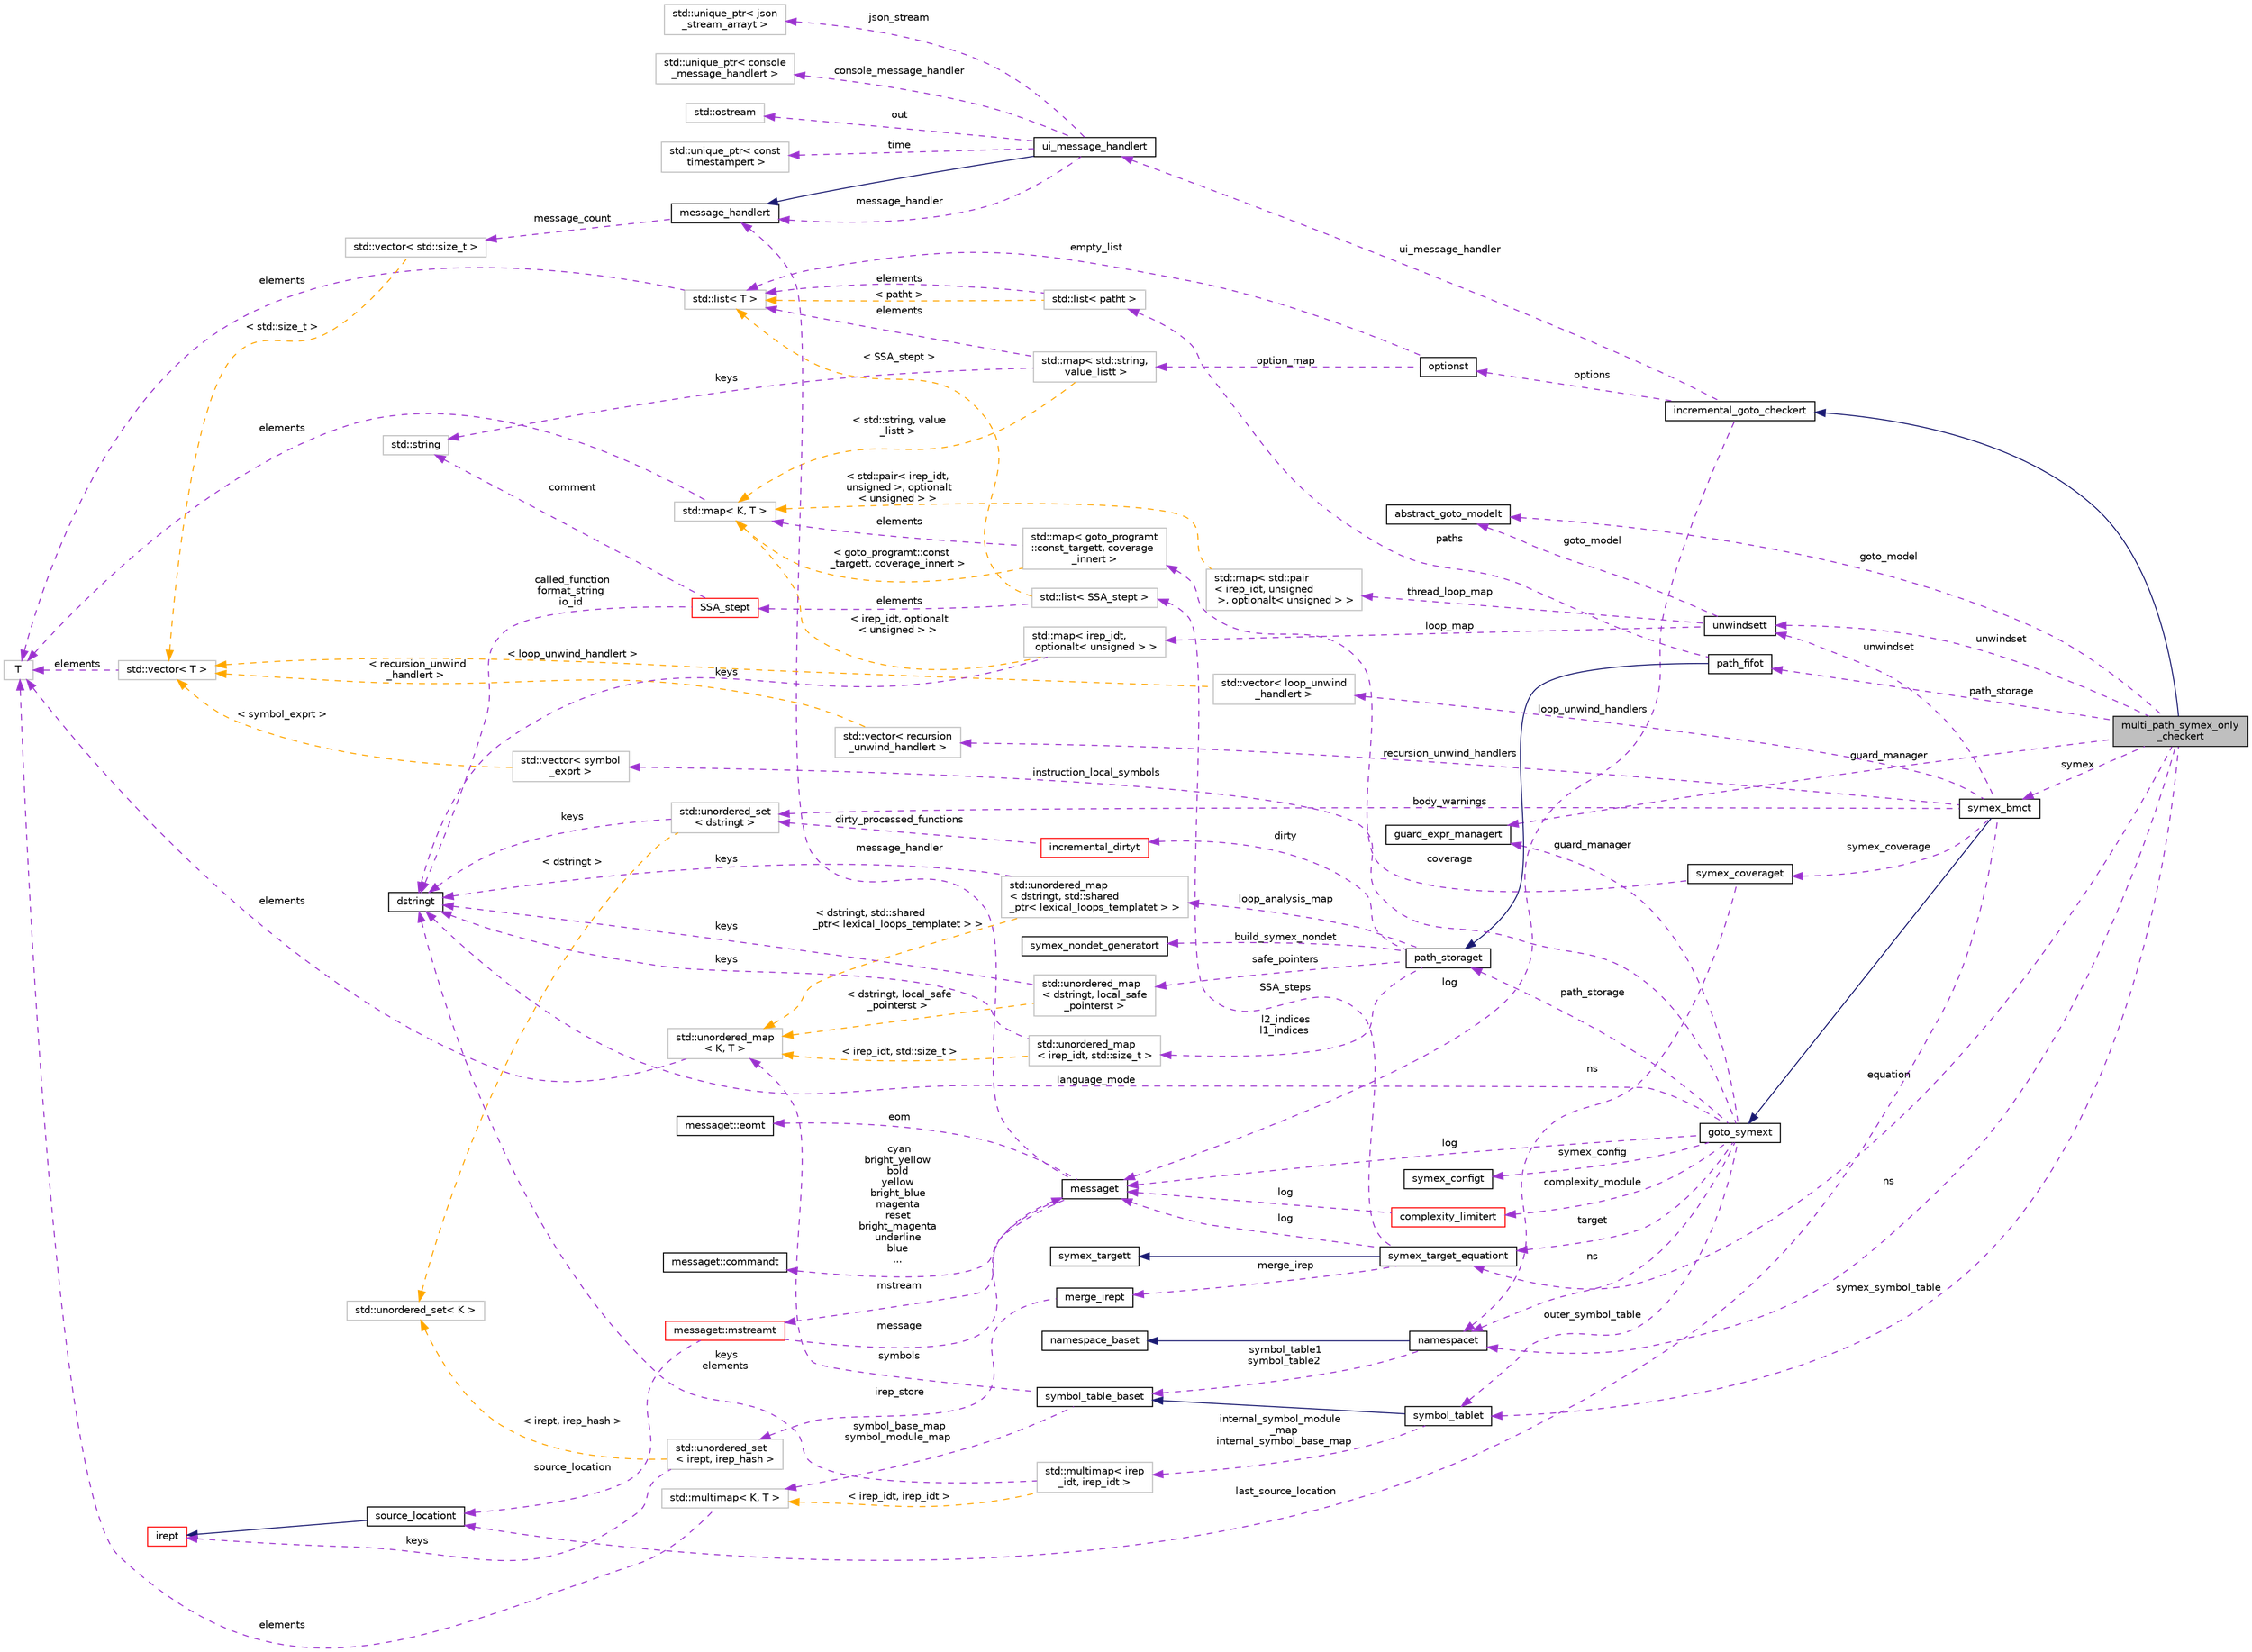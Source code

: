 digraph "multi_path_symex_only_checkert"
{
 // LATEX_PDF_SIZE
  bgcolor="transparent";
  edge [fontname="Helvetica",fontsize="10",labelfontname="Helvetica",labelfontsize="10"];
  node [fontname="Helvetica",fontsize="10",shape=record];
  rankdir="LR";
  Node1 [label="multi_path_symex_only\l_checkert",height=0.2,width=0.4,color="black", fillcolor="grey75", style="filled", fontcolor="black",tooltip=" "];
  Node2 -> Node1 [dir="back",color="midnightblue",fontsize="10",style="solid",fontname="Helvetica"];
  Node2 [label="incremental_goto_checkert",height=0.2,width=0.4,color="black",URL="$classincremental__goto__checkert.html",tooltip="An implementation of incremental_goto_checkert provides functionality for checking a set of propertie..."];
  Node3 -> Node2 [dir="back",color="darkorchid3",fontsize="10",style="dashed",label=" options" ,fontname="Helvetica"];
  Node3 [label="optionst",height=0.2,width=0.4,color="black",URL="$classoptionst.html",tooltip=" "];
  Node4 -> Node3 [dir="back",color="darkorchid3",fontsize="10",style="dashed",label=" empty_list" ,fontname="Helvetica"];
  Node4 [label="std::list\< T \>",height=0.2,width=0.4,color="grey75",tooltip="STL class."];
  Node5 -> Node4 [dir="back",color="darkorchid3",fontsize="10",style="dashed",label=" elements" ,fontname="Helvetica"];
  Node5 [label="T",height=0.2,width=0.4,color="grey75",tooltip=" "];
  Node6 -> Node3 [dir="back",color="darkorchid3",fontsize="10",style="dashed",label=" option_map" ,fontname="Helvetica"];
  Node6 [label="std::map\< std::string,\l value_listt \>",height=0.2,width=0.4,color="grey75",tooltip=" "];
  Node4 -> Node6 [dir="back",color="darkorchid3",fontsize="10",style="dashed",label=" elements" ,fontname="Helvetica"];
  Node7 -> Node6 [dir="back",color="darkorchid3",fontsize="10",style="dashed",label=" keys" ,fontname="Helvetica"];
  Node7 [label="std::string",height=0.2,width=0.4,color="grey75",tooltip="STL class."];
  Node9 -> Node6 [dir="back",color="orange",fontsize="10",style="dashed",label=" \< std::string, value\l_listt \>" ,fontname="Helvetica"];
  Node9 [label="std::map\< K, T \>",height=0.2,width=0.4,color="grey75",tooltip="STL class."];
  Node5 -> Node9 [dir="back",color="darkorchid3",fontsize="10",style="dashed",label=" elements" ,fontname="Helvetica"];
  Node11 -> Node2 [dir="back",color="darkorchid3",fontsize="10",style="dashed",label=" log" ,fontname="Helvetica"];
  Node11 [label="messaget",height=0.2,width=0.4,color="black",URL="$classmessaget.html",tooltip="Class that provides messages with a built-in verbosity 'level'."];
  Node12 -> Node11 [dir="back",color="darkorchid3",fontsize="10",style="dashed",label=" message_handler" ,fontname="Helvetica"];
  Node12 [label="message_handlert",height=0.2,width=0.4,color="black",URL="$classmessage__handlert.html",tooltip=" "];
  Node13 -> Node12 [dir="back",color="darkorchid3",fontsize="10",style="dashed",label=" message_count" ,fontname="Helvetica"];
  Node13 [label="std::vector\< std::size_t \>",height=0.2,width=0.4,color="grey75",tooltip=" "];
  Node14 -> Node13 [dir="back",color="orange",fontsize="10",style="dashed",label=" \< std::size_t \>" ,fontname="Helvetica"];
  Node14 [label="std::vector\< T \>",height=0.2,width=0.4,color="grey75",tooltip="STL class."];
  Node5 -> Node14 [dir="back",color="darkorchid3",fontsize="10",style="dashed",label=" elements" ,fontname="Helvetica"];
  Node15 -> Node11 [dir="back",color="darkorchid3",fontsize="10",style="dashed",label=" cyan\nbright_yellow\nbold\nyellow\nbright_blue\nmagenta\nreset\nbright_magenta\nunderline\nblue\n..." ,fontname="Helvetica"];
  Node15 [label="messaget::commandt",height=0.2,width=0.4,color="black",URL="$classmessaget_1_1commandt.html",tooltip=" "];
  Node16 -> Node11 [dir="back",color="darkorchid3",fontsize="10",style="dashed",label=" mstream" ,fontname="Helvetica"];
  Node16 [label="messaget::mstreamt",height=0.2,width=0.4,color="red",URL="$classmessaget_1_1mstreamt.html",tooltip=" "];
  Node11 -> Node16 [dir="back",color="darkorchid3",fontsize="10",style="dashed",label=" message" ,fontname="Helvetica"];
  Node22 -> Node16 [dir="back",color="darkorchid3",fontsize="10",style="dashed",label=" source_location" ,fontname="Helvetica"];
  Node22 [label="source_locationt",height=0.2,width=0.4,color="black",URL="$classsource__locationt.html",tooltip=" "];
  Node23 -> Node22 [dir="back",color="midnightblue",fontsize="10",style="solid",fontname="Helvetica"];
  Node23 [label="irept",height=0.2,width=0.4,color="red",URL="$classirept.html",tooltip="There are a large number of kinds of tree structured or tree-like data in CPROVER."];
  Node30 -> Node11 [dir="back",color="darkorchid3",fontsize="10",style="dashed",label=" eom" ,fontname="Helvetica"];
  Node30 [label="messaget::eomt",height=0.2,width=0.4,color="black",URL="$classmessaget_1_1eomt.html",tooltip=" "];
  Node31 -> Node2 [dir="back",color="darkorchid3",fontsize="10",style="dashed",label=" ui_message_handler" ,fontname="Helvetica"];
  Node31 [label="ui_message_handlert",height=0.2,width=0.4,color="black",URL="$classui__message__handlert.html",tooltip=" "];
  Node12 -> Node31 [dir="back",color="midnightblue",fontsize="10",style="solid",fontname="Helvetica"];
  Node12 -> Node31 [dir="back",color="darkorchid3",fontsize="10",style="dashed",label=" message_handler" ,fontname="Helvetica"];
  Node32 -> Node31 [dir="back",color="darkorchid3",fontsize="10",style="dashed",label=" json_stream" ,fontname="Helvetica"];
  Node32 [label="std::unique_ptr\< json\l_stream_arrayt \>",height=0.2,width=0.4,color="grey75",tooltip=" "];
  Node42 -> Node31 [dir="back",color="darkorchid3",fontsize="10",style="dashed",label=" console_message_handler" ,fontname="Helvetica"];
  Node42 [label="std::unique_ptr\< console\l_message_handlert \>",height=0.2,width=0.4,color="grey75",tooltip=" "];
  Node40 -> Node31 [dir="back",color="darkorchid3",fontsize="10",style="dashed",label=" out" ,fontname="Helvetica"];
  Node40 [label="std::ostream",height=0.2,width=0.4,color="grey75",tooltip="STL class."];
  Node44 -> Node31 [dir="back",color="darkorchid3",fontsize="10",style="dashed",label=" time" ,fontname="Helvetica"];
  Node44 [label="std::unique_ptr\< const\l timestampert \>",height=0.2,width=0.4,color="grey75",tooltip=" "];
  Node46 -> Node1 [dir="back",color="darkorchid3",fontsize="10",style="dashed",label=" symex_symbol_table" ,fontname="Helvetica"];
  Node46 [label="symbol_tablet",height=0.2,width=0.4,color="black",URL="$classsymbol__tablet.html",tooltip="The symbol table."];
  Node47 -> Node46 [dir="back",color="midnightblue",fontsize="10",style="solid",fontname="Helvetica"];
  Node47 [label="symbol_table_baset",height=0.2,width=0.4,color="black",URL="$classsymbol__table__baset.html",tooltip="The symbol table base class interface."];
  Node48 -> Node47 [dir="back",color="darkorchid3",fontsize="10",style="dashed",label=" symbol_base_map\nsymbol_module_map" ,fontname="Helvetica"];
  Node48 [label="std::multimap\< K, T \>",height=0.2,width=0.4,color="grey75",tooltip="STL class."];
  Node5 -> Node48 [dir="back",color="darkorchid3",fontsize="10",style="dashed",label=" elements" ,fontname="Helvetica"];
  Node49 -> Node47 [dir="back",color="darkorchid3",fontsize="10",style="dashed",label=" symbols" ,fontname="Helvetica"];
  Node49 [label="std::unordered_map\l\< K, T \>",height=0.2,width=0.4,color="grey75",tooltip="STL class."];
  Node5 -> Node49 [dir="back",color="darkorchid3",fontsize="10",style="dashed",label=" elements" ,fontname="Helvetica"];
  Node50 -> Node46 [dir="back",color="darkorchid3",fontsize="10",style="dashed",label=" internal_symbol_module\l_map\ninternal_symbol_base_map" ,fontname="Helvetica"];
  Node50 [label="std::multimap\< irep\l_idt, irep_idt \>",height=0.2,width=0.4,color="grey75",tooltip=" "];
  Node28 -> Node50 [dir="back",color="darkorchid3",fontsize="10",style="dashed",label=" keys\nelements" ,fontname="Helvetica"];
  Node28 [label="dstringt",height=0.2,width=0.4,color="black",URL="$classdstringt.html",tooltip="dstringt has one field, an unsigned integer no which is an index into a static table of strings."];
  Node48 -> Node50 [dir="back",color="orange",fontsize="10",style="dashed",label=" \< irep_idt, irep_idt \>" ,fontname="Helvetica"];
  Node51 -> Node1 [dir="back",color="darkorchid3",fontsize="10",style="dashed",label=" guard_manager" ,fontname="Helvetica"];
  Node51 [label="guard_expr_managert",height=0.2,width=0.4,color="black",URL="$structguard__expr__managert.html",tooltip="This is unused by this implementation of guards, but can be used by other implementations of the same..."];
  Node52 -> Node1 [dir="back",color="darkorchid3",fontsize="10",style="dashed",label=" ns" ,fontname="Helvetica"];
  Node52 [label="namespacet",height=0.2,width=0.4,color="black",URL="$classnamespacet.html",tooltip="A namespacet is essentially one or two symbol tables bound together, to allow for symbol lookups in t..."];
  Node53 -> Node52 [dir="back",color="midnightblue",fontsize="10",style="solid",fontname="Helvetica"];
  Node53 [label="namespace_baset",height=0.2,width=0.4,color="black",URL="$classnamespace__baset.html",tooltip="Basic interface for a namespace."];
  Node47 -> Node52 [dir="back",color="darkorchid3",fontsize="10",style="dashed",label=" symbol_table1\nsymbol_table2" ,fontname="Helvetica"];
  Node54 -> Node1 [dir="back",color="darkorchid3",fontsize="10",style="dashed",label=" path_storage" ,fontname="Helvetica"];
  Node54 [label="path_fifot",height=0.2,width=0.4,color="black",URL="$classpath__fifot.html",tooltip="FIFO save queue: paths are resumed in the order that they were saved."];
  Node55 -> Node54 [dir="back",color="midnightblue",fontsize="10",style="solid",fontname="Helvetica"];
  Node55 [label="path_storaget",height=0.2,width=0.4,color="black",URL="$classpath__storaget.html",tooltip="Storage for symbolic execution paths to be resumed later."];
  Node56 -> Node55 [dir="back",color="darkorchid3",fontsize="10",style="dashed",label=" safe_pointers" ,fontname="Helvetica"];
  Node56 [label="std::unordered_map\l\< dstringt, local_safe\l_pointerst \>",height=0.2,width=0.4,color="grey75",tooltip=" "];
  Node28 -> Node56 [dir="back",color="darkorchid3",fontsize="10",style="dashed",label=" keys" ,fontname="Helvetica"];
  Node49 -> Node56 [dir="back",color="orange",fontsize="10",style="dashed",label=" \< dstringt, local_safe\l_pointerst \>" ,fontname="Helvetica"];
  Node62 -> Node55 [dir="back",color="darkorchid3",fontsize="10",style="dashed",label=" dirty" ,fontname="Helvetica"];
  Node62 [label="incremental_dirtyt",height=0.2,width=0.4,color="red",URL="$classincremental__dirtyt.html",tooltip="Wrapper for dirtyt that permits incremental population, ensuring each function is analysed exactly on..."];
  Node63 -> Node62 [dir="back",color="darkorchid3",fontsize="10",style="dashed",label=" dirty_processed_functions" ,fontname="Helvetica"];
  Node63 [label="std::unordered_set\l\< dstringt \>",height=0.2,width=0.4,color="grey75",tooltip=" "];
  Node28 -> Node63 [dir="back",color="darkorchid3",fontsize="10",style="dashed",label=" keys" ,fontname="Helvetica"];
  Node64 -> Node63 [dir="back",color="orange",fontsize="10",style="dashed",label=" \< dstringt \>" ,fontname="Helvetica"];
  Node64 [label="std::unordered_set\< K \>",height=0.2,width=0.4,color="grey75",tooltip="STL class."];
  Node66 -> Node55 [dir="back",color="darkorchid3",fontsize="10",style="dashed",label=" build_symex_nondet" ,fontname="Helvetica"];
  Node66 [label="symex_nondet_generatort",height=0.2,width=0.4,color="black",URL="$classsymex__nondet__generatort.html",tooltip="Functor generating fresh nondet symbols."];
  Node67 -> Node55 [dir="back",color="darkorchid3",fontsize="10",style="dashed",label=" loop_analysis_map" ,fontname="Helvetica"];
  Node67 [label="std::unordered_map\l\< dstringt, std::shared\l_ptr\< lexical_loops_templatet \> \>",height=0.2,width=0.4,color="grey75",tooltip=" "];
  Node28 -> Node67 [dir="back",color="darkorchid3",fontsize="10",style="dashed",label=" keys" ,fontname="Helvetica"];
  Node49 -> Node67 [dir="back",color="orange",fontsize="10",style="dashed",label=" \< dstringt, std::shared\l_ptr\< lexical_loops_templatet \> \>" ,fontname="Helvetica"];
  Node75 -> Node55 [dir="back",color="darkorchid3",fontsize="10",style="dashed",label=" l2_indices\nl1_indices" ,fontname="Helvetica"];
  Node75 [label="std::unordered_map\l\< irep_idt, std::size_t \>",height=0.2,width=0.4,color="grey75",tooltip=" "];
  Node28 -> Node75 [dir="back",color="darkorchid3",fontsize="10",style="dashed",label=" keys" ,fontname="Helvetica"];
  Node49 -> Node75 [dir="back",color="orange",fontsize="10",style="dashed",label=" \< irep_idt, std::size_t \>" ,fontname="Helvetica"];
  Node76 -> Node54 [dir="back",color="darkorchid3",fontsize="10",style="dashed",label=" paths" ,fontname="Helvetica"];
  Node76 [label="std::list\< patht \>",height=0.2,width=0.4,color="grey75",tooltip=" "];
  Node4 -> Node76 [dir="back",color="darkorchid3",fontsize="10",style="dashed",label=" elements" ,fontname="Helvetica"];
  Node4 -> Node76 [dir="back",color="orange",fontsize="10",style="dashed",label=" \< patht \>" ,fontname="Helvetica"];
  Node77 -> Node1 [dir="back",color="darkorchid3",fontsize="10",style="dashed",label=" equation" ,fontname="Helvetica"];
  Node77 [label="symex_target_equationt",height=0.2,width=0.4,color="black",URL="$classsymex__target__equationt.html",tooltip="Inheriting the interface of symex_targett this class represents the SSA form of the input program as ..."];
  Node78 -> Node77 [dir="back",color="midnightblue",fontsize="10",style="solid",fontname="Helvetica"];
  Node78 [label="symex_targett",height=0.2,width=0.4,color="black",URL="$classsymex__targett.html",tooltip="The interface of the target container for symbolic execution to record its symbolic steps into."];
  Node11 -> Node77 [dir="back",color="darkorchid3",fontsize="10",style="dashed",label=" log" ,fontname="Helvetica"];
  Node79 -> Node77 [dir="back",color="darkorchid3",fontsize="10",style="dashed",label=" merge_irep" ,fontname="Helvetica"];
  Node79 [label="merge_irept",height=0.2,width=0.4,color="black",URL="$classmerge__irept.html",tooltip=" "];
  Node80 -> Node79 [dir="back",color="darkorchid3",fontsize="10",style="dashed",label=" irep_store" ,fontname="Helvetica"];
  Node80 [label="std::unordered_set\l\< irept, irep_hash \>",height=0.2,width=0.4,color="grey75",tooltip=" "];
  Node23 -> Node80 [dir="back",color="darkorchid3",fontsize="10",style="dashed",label=" keys" ,fontname="Helvetica"];
  Node64 -> Node80 [dir="back",color="orange",fontsize="10",style="dashed",label=" \< irept, irep_hash \>" ,fontname="Helvetica"];
  Node81 -> Node77 [dir="back",color="darkorchid3",fontsize="10",style="dashed",label=" SSA_steps" ,fontname="Helvetica"];
  Node81 [label="std::list\< SSA_stept \>",height=0.2,width=0.4,color="grey75",tooltip=" "];
  Node82 -> Node81 [dir="back",color="darkorchid3",fontsize="10",style="dashed",label=" elements" ,fontname="Helvetica"];
  Node82 [label="SSA_stept",height=0.2,width=0.4,color="red",URL="$class_s_s_a__stept.html",tooltip="Single SSA step in the equation."];
  Node28 -> Node82 [dir="back",color="darkorchid3",fontsize="10",style="dashed",label=" called_function\nformat_string\nio_id" ,fontname="Helvetica"];
  Node7 -> Node82 [dir="back",color="darkorchid3",fontsize="10",style="dashed",label=" comment" ,fontname="Helvetica"];
  Node4 -> Node81 [dir="back",color="orange",fontsize="10",style="dashed",label=" \< SSA_stept \>" ,fontname="Helvetica"];
  Node90 -> Node1 [dir="back",color="darkorchid3",fontsize="10",style="dashed",label=" goto_model" ,fontname="Helvetica"];
  Node90 [label="abstract_goto_modelt",height=0.2,width=0.4,color="black",URL="$classabstract__goto__modelt.html",tooltip="Abstract interface to eager or lazy GOTO models."];
  Node91 -> Node1 [dir="back",color="darkorchid3",fontsize="10",style="dashed",label=" symex" ,fontname="Helvetica"];
  Node91 [label="symex_bmct",height=0.2,width=0.4,color="black",URL="$classsymex__bmct.html",tooltip=" "];
  Node92 -> Node91 [dir="back",color="midnightblue",fontsize="10",style="solid",fontname="Helvetica"];
  Node92 [label="goto_symext",height=0.2,width=0.4,color="black",URL="$classgoto__symext.html",tooltip="The main class for the forward symbolic simulator."];
  Node46 -> Node92 [dir="back",color="darkorchid3",fontsize="10",style="dashed",label=" outer_symbol_table" ,fontname="Helvetica"];
  Node11 -> Node92 [dir="back",color="darkorchid3",fontsize="10",style="dashed",label=" log" ,fontname="Helvetica"];
  Node55 -> Node92 [dir="back",color="darkorchid3",fontsize="10",style="dashed",label=" path_storage" ,fontname="Helvetica"];
  Node51 -> Node92 [dir="back",color="darkorchid3",fontsize="10",style="dashed",label=" guard_manager" ,fontname="Helvetica"];
  Node52 -> Node92 [dir="back",color="darkorchid3",fontsize="10",style="dashed",label=" ns" ,fontname="Helvetica"];
  Node77 -> Node92 [dir="back",color="darkorchid3",fontsize="10",style="dashed",label=" target" ,fontname="Helvetica"];
  Node93 -> Node92 [dir="back",color="darkorchid3",fontsize="10",style="dashed",label=" instruction_local_symbols" ,fontname="Helvetica"];
  Node93 [label="std::vector\< symbol\l_exprt \>",height=0.2,width=0.4,color="grey75",tooltip=" "];
  Node14 -> Node93 [dir="back",color="orange",fontsize="10",style="dashed",label=" \< symbol_exprt \>" ,fontname="Helvetica"];
  Node28 -> Node92 [dir="back",color="darkorchid3",fontsize="10",style="dashed",label=" language_mode" ,fontname="Helvetica"];
  Node94 -> Node92 [dir="back",color="darkorchid3",fontsize="10",style="dashed",label=" complexity_module" ,fontname="Helvetica"];
  Node94 [label="complexity_limitert",height=0.2,width=0.4,color="red",URL="$classcomplexity__limitert.html",tooltip="Symex complexity module."];
  Node11 -> Node94 [dir="back",color="darkorchid3",fontsize="10",style="dashed",label=" log" ,fontname="Helvetica"];
  Node97 -> Node92 [dir="back",color="darkorchid3",fontsize="10",style="dashed",label=" symex_config" ,fontname="Helvetica"];
  Node97 [label="symex_configt",height=0.2,width=0.4,color="black",URL="$structsymex__configt.html",tooltip="Configuration used for a symbolic execution."];
  Node63 -> Node91 [dir="back",color="darkorchid3",fontsize="10",style="dashed",label=" body_warnings" ,fontname="Helvetica"];
  Node98 -> Node91 [dir="back",color="darkorchid3",fontsize="10",style="dashed",label=" recursion_unwind_handlers" ,fontname="Helvetica"];
  Node98 [label="std::vector\< recursion\l_unwind_handlert \>",height=0.2,width=0.4,color="grey75",tooltip=" "];
  Node14 -> Node98 [dir="back",color="orange",fontsize="10",style="dashed",label=" \< recursion_unwind\l_handlert \>" ,fontname="Helvetica"];
  Node99 -> Node91 [dir="back",color="darkorchid3",fontsize="10",style="dashed",label=" symex_coverage" ,fontname="Helvetica"];
  Node99 [label="symex_coveraget",height=0.2,width=0.4,color="black",URL="$classsymex__coveraget.html",tooltip=" "];
  Node100 -> Node99 [dir="back",color="darkorchid3",fontsize="10",style="dashed",label=" coverage" ,fontname="Helvetica"];
  Node100 [label="std::map\< goto_programt\l::const_targett, coverage\l_innert \>",height=0.2,width=0.4,color="grey75",tooltip=" "];
  Node9 -> Node100 [dir="back",color="darkorchid3",fontsize="10",style="dashed",label=" elements" ,fontname="Helvetica"];
  Node9 -> Node100 [dir="back",color="orange",fontsize="10",style="dashed",label=" \< goto_programt::const\l_targett, coverage_innert \>" ,fontname="Helvetica"];
  Node52 -> Node99 [dir="back",color="darkorchid3",fontsize="10",style="dashed",label=" ns" ,fontname="Helvetica"];
  Node102 -> Node91 [dir="back",color="darkorchid3",fontsize="10",style="dashed",label=" loop_unwind_handlers" ,fontname="Helvetica"];
  Node102 [label="std::vector\< loop_unwind\l_handlert \>",height=0.2,width=0.4,color="grey75",tooltip=" "];
  Node14 -> Node102 [dir="back",color="orange",fontsize="10",style="dashed",label=" \< loop_unwind_handlert \>" ,fontname="Helvetica"];
  Node103 -> Node91 [dir="back",color="darkorchid3",fontsize="10",style="dashed",label=" unwindset" ,fontname="Helvetica"];
  Node103 [label="unwindsett",height=0.2,width=0.4,color="black",URL="$classunwindsett.html",tooltip=" "];
  Node104 -> Node103 [dir="back",color="darkorchid3",fontsize="10",style="dashed",label=" thread_loop_map" ,fontname="Helvetica"];
  Node104 [label="std::map\< std::pair\l\< irep_idt, unsigned\l \>, optionalt\< unsigned \> \>",height=0.2,width=0.4,color="grey75",tooltip=" "];
  Node9 -> Node104 [dir="back",color="orange",fontsize="10",style="dashed",label=" \< std::pair\< irep_idt,\l unsigned \>, optionalt\l\< unsigned \> \>" ,fontname="Helvetica"];
  Node90 -> Node103 [dir="back",color="darkorchid3",fontsize="10",style="dashed",label=" goto_model" ,fontname="Helvetica"];
  Node105 -> Node103 [dir="back",color="darkorchid3",fontsize="10",style="dashed",label=" loop_map" ,fontname="Helvetica"];
  Node105 [label="std::map\< irep_idt,\l optionalt\< unsigned \> \>",height=0.2,width=0.4,color="grey75",tooltip=" "];
  Node28 -> Node105 [dir="back",color="darkorchid3",fontsize="10",style="dashed",label=" keys" ,fontname="Helvetica"];
  Node9 -> Node105 [dir="back",color="orange",fontsize="10",style="dashed",label=" \< irep_idt, optionalt\l\< unsigned \> \>" ,fontname="Helvetica"];
  Node22 -> Node91 [dir="back",color="darkorchid3",fontsize="10",style="dashed",label=" last_source_location" ,fontname="Helvetica"];
  Node103 -> Node1 [dir="back",color="darkorchid3",fontsize="10",style="dashed",label=" unwindset" ,fontname="Helvetica"];
}
